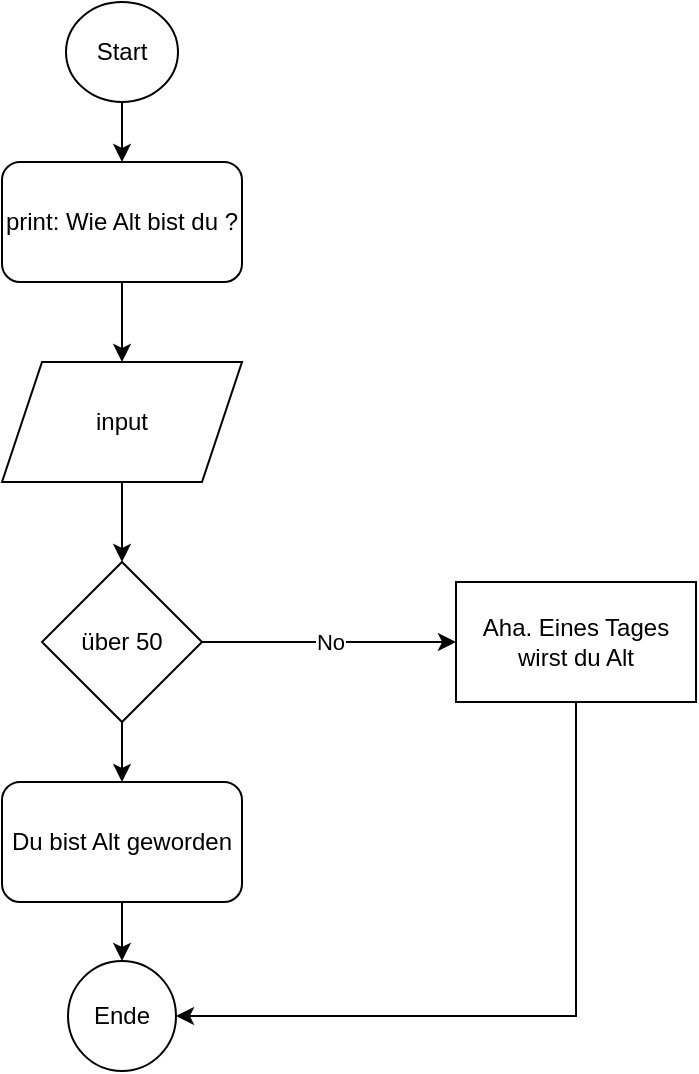 <mxfile version="28.1.2">
  <diagram name="Seite-1" id="79Aro6NqEYWULLvk8Iu5">
    <mxGraphModel dx="1188" dy="701" grid="1" gridSize="10" guides="1" tooltips="1" connect="1" arrows="1" fold="1" page="1" pageScale="1" pageWidth="827" pageHeight="1169" math="0" shadow="0">
      <root>
        <mxCell id="0" />
        <mxCell id="1" parent="0" />
        <mxCell id="3i0Yc3-s6kQXvrzpkfLg-11" value="" style="edgeStyle=orthogonalEdgeStyle;rounded=0;orthogonalLoop=1;jettySize=auto;html=1;" edge="1" parent="1" source="3i0Yc3-s6kQXvrzpkfLg-3" target="3i0Yc3-s6kQXvrzpkfLg-6">
          <mxGeometry relative="1" as="geometry" />
        </mxCell>
        <mxCell id="3i0Yc3-s6kQXvrzpkfLg-3" value="Start" style="ellipse;whiteSpace=wrap;html=1;" vertex="1" parent="1">
          <mxGeometry x="415" y="50" width="56" height="50" as="geometry" />
        </mxCell>
        <mxCell id="3i0Yc3-s6kQXvrzpkfLg-4" value="Ende" style="ellipse;whiteSpace=wrap;html=1;" vertex="1" parent="1">
          <mxGeometry x="416" y="529.5" width="54" height="55" as="geometry" />
        </mxCell>
        <mxCell id="3i0Yc3-s6kQXvrzpkfLg-15" value="" style="edgeStyle=orthogonalEdgeStyle;rounded=0;orthogonalLoop=1;jettySize=auto;html=1;" edge="1" parent="1" source="3i0Yc3-s6kQXvrzpkfLg-5" target="3i0Yc3-s6kQXvrzpkfLg-10">
          <mxGeometry relative="1" as="geometry" />
        </mxCell>
        <mxCell id="3i0Yc3-s6kQXvrzpkfLg-5" value="input" style="shape=parallelogram;perimeter=parallelogramPerimeter;whiteSpace=wrap;html=1;fixedSize=1;" vertex="1" parent="1">
          <mxGeometry x="383" y="230" width="120" height="60" as="geometry" />
        </mxCell>
        <mxCell id="3i0Yc3-s6kQXvrzpkfLg-14" value="" style="edgeStyle=orthogonalEdgeStyle;rounded=0;orthogonalLoop=1;jettySize=auto;html=1;" edge="1" parent="1" source="3i0Yc3-s6kQXvrzpkfLg-6" target="3i0Yc3-s6kQXvrzpkfLg-5">
          <mxGeometry relative="1" as="geometry" />
        </mxCell>
        <mxCell id="3i0Yc3-s6kQXvrzpkfLg-6" value="print: Wie Alt bist du ?" style="rounded=1;whiteSpace=wrap;html=1;" vertex="1" parent="1">
          <mxGeometry x="383" y="130" width="120" height="60" as="geometry" />
        </mxCell>
        <mxCell id="3i0Yc3-s6kQXvrzpkfLg-32" style="edgeStyle=orthogonalEdgeStyle;rounded=0;orthogonalLoop=1;jettySize=auto;html=1;entryX=1;entryY=0.5;entryDx=0;entryDy=0;" edge="1" parent="1" target="3i0Yc3-s6kQXvrzpkfLg-4">
          <mxGeometry relative="1" as="geometry">
            <mxPoint x="720" y="560" as="targetPoint" />
            <mxPoint x="660" y="360" as="sourcePoint" />
            <Array as="points">
              <mxPoint x="660" y="361" />
              <mxPoint x="670" y="361" />
              <mxPoint x="670" y="557" />
            </Array>
          </mxGeometry>
        </mxCell>
        <mxCell id="3i0Yc3-s6kQXvrzpkfLg-7" value="Aha. Eines Tages wirst du Alt" style="rounded=0;whiteSpace=wrap;html=1;" vertex="1" parent="1">
          <mxGeometry x="610" y="340" width="120" height="60" as="geometry" />
        </mxCell>
        <mxCell id="3i0Yc3-s6kQXvrzpkfLg-17" value="" style="edgeStyle=orthogonalEdgeStyle;rounded=0;orthogonalLoop=1;jettySize=auto;html=1;" edge="1" parent="1" source="3i0Yc3-s6kQXvrzpkfLg-10" target="3i0Yc3-s6kQXvrzpkfLg-16">
          <mxGeometry relative="1" as="geometry" />
        </mxCell>
        <mxCell id="3i0Yc3-s6kQXvrzpkfLg-19" value="No" style="edgeStyle=orthogonalEdgeStyle;rounded=0;orthogonalLoop=1;jettySize=auto;html=1;" edge="1" parent="1" source="3i0Yc3-s6kQXvrzpkfLg-10" target="3i0Yc3-s6kQXvrzpkfLg-7">
          <mxGeometry relative="1" as="geometry" />
        </mxCell>
        <mxCell id="3i0Yc3-s6kQXvrzpkfLg-10" value="über 50" style="rhombus;whiteSpace=wrap;html=1;" vertex="1" parent="1">
          <mxGeometry x="403" y="330" width="80" height="80" as="geometry" />
        </mxCell>
        <mxCell id="3i0Yc3-s6kQXvrzpkfLg-18" value="" style="edgeStyle=orthogonalEdgeStyle;rounded=0;orthogonalLoop=1;jettySize=auto;html=1;" edge="1" parent="1" source="3i0Yc3-s6kQXvrzpkfLg-16" target="3i0Yc3-s6kQXvrzpkfLg-4">
          <mxGeometry relative="1" as="geometry" />
        </mxCell>
        <mxCell id="3i0Yc3-s6kQXvrzpkfLg-16" value="Du bist Alt geworden" style="rounded=1;whiteSpace=wrap;html=1;" vertex="1" parent="1">
          <mxGeometry x="383" y="440" width="120" height="60" as="geometry" />
        </mxCell>
      </root>
    </mxGraphModel>
  </diagram>
</mxfile>
